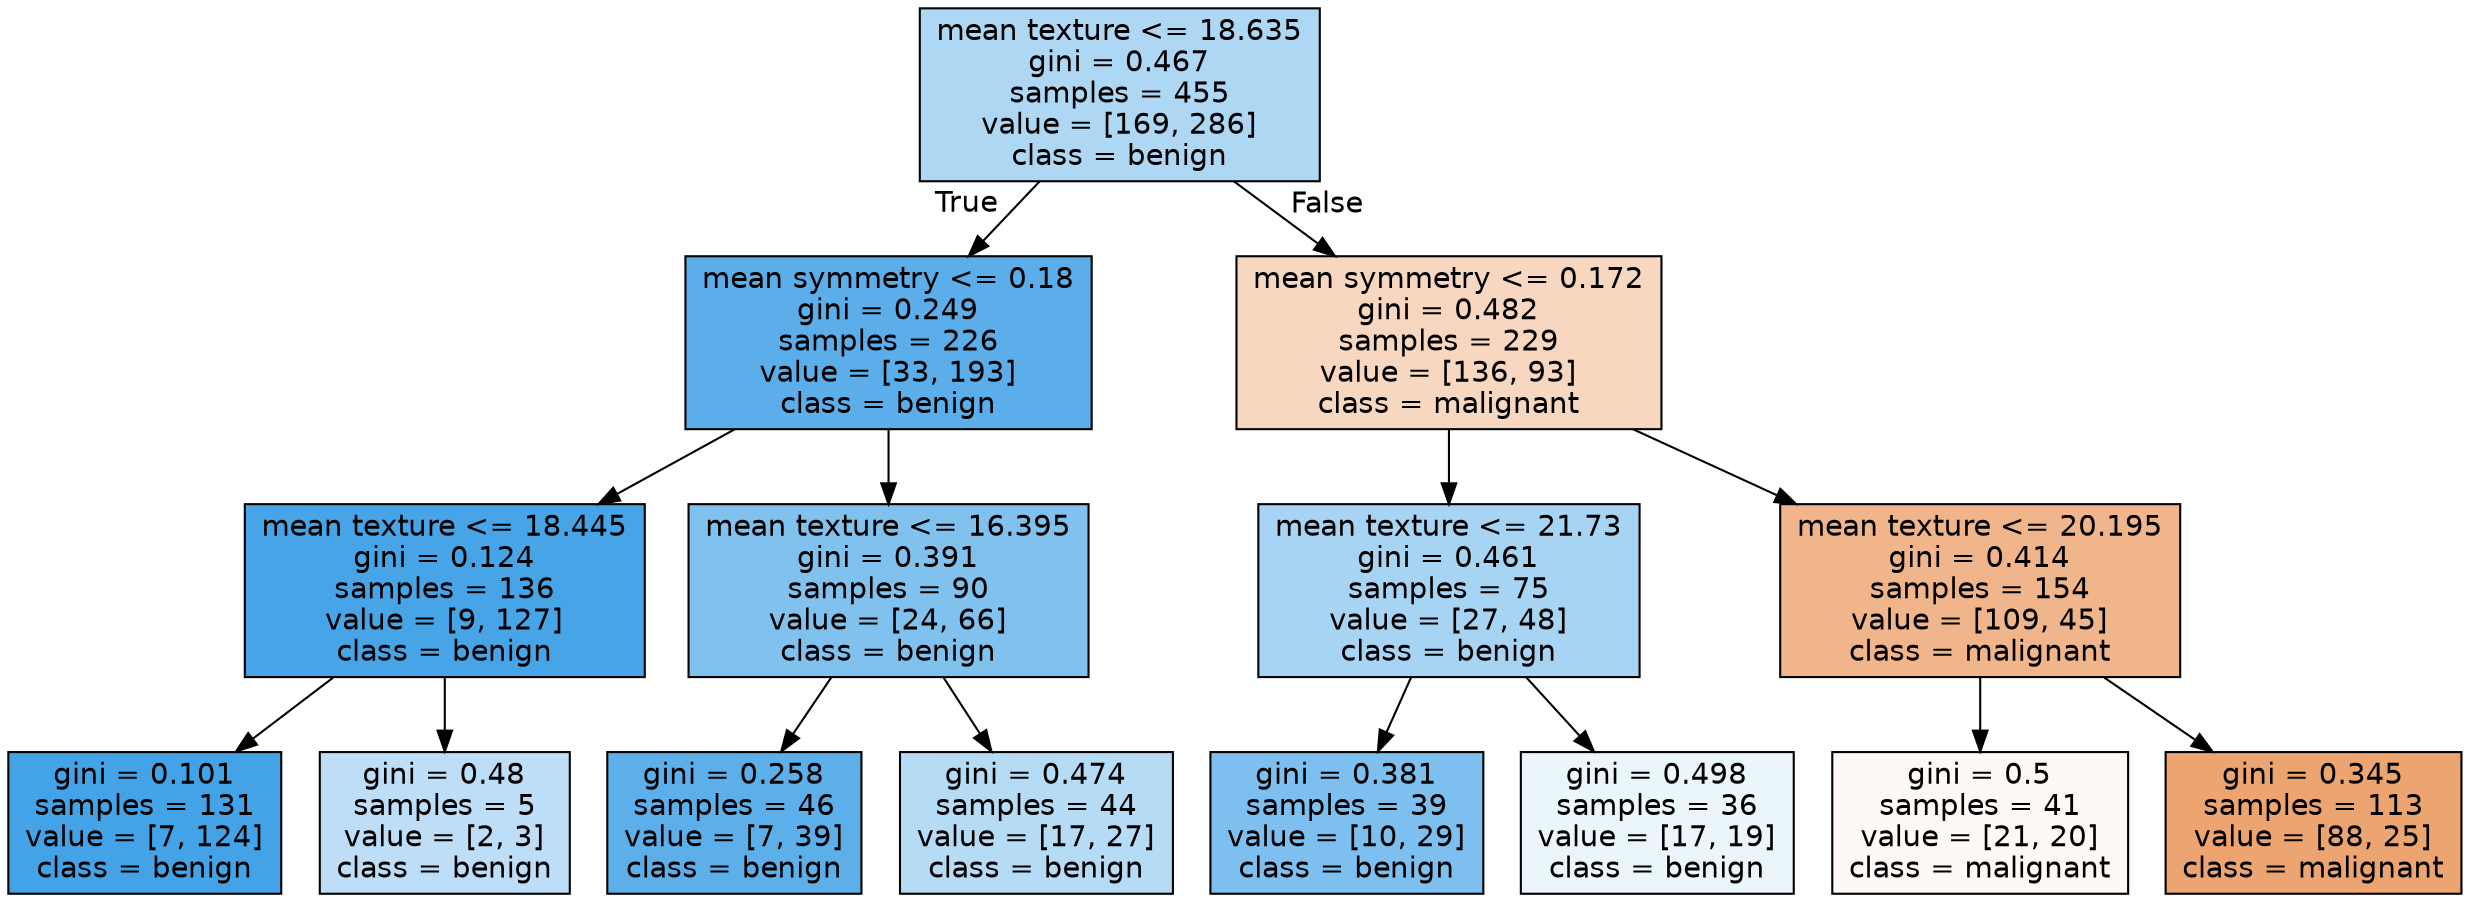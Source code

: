 digraph Tree {
node [shape=box, style="filled", color="black", fontname="helvetica"] ;
edge [fontname="helvetica"] ;
0 [label="mean texture <= 18.635\ngini = 0.467\nsamples = 455\nvalue = [169, 286]\nclass = benign", fillcolor="#aed7f4"] ;
1 [label="mean symmetry <= 0.18\ngini = 0.249\nsamples = 226\nvalue = [33, 193]\nclass = benign", fillcolor="#5baee9"] ;
0 -> 1 [labeldistance=2.5, labelangle=45, headlabel="True"] ;
2 [label="mean texture <= 18.445\ngini = 0.124\nsamples = 136\nvalue = [9, 127]\nclass = benign", fillcolor="#47a4e7"] ;
1 -> 2 ;
3 [label="gini = 0.101\nsamples = 131\nvalue = [7, 124]\nclass = benign", fillcolor="#44a3e6"] ;
2 -> 3 ;
4 [label="gini = 0.48\nsamples = 5\nvalue = [2, 3]\nclass = benign", fillcolor="#bddef6"] ;
2 -> 4 ;
5 [label="mean texture <= 16.395\ngini = 0.391\nsamples = 90\nvalue = [24, 66]\nclass = benign", fillcolor="#81c1ee"] ;
1 -> 5 ;
6 [label="gini = 0.258\nsamples = 46\nvalue = [7, 39]\nclass = benign", fillcolor="#5dafea"] ;
5 -> 6 ;
7 [label="gini = 0.474\nsamples = 44\nvalue = [17, 27]\nclass = benign", fillcolor="#b6dbf5"] ;
5 -> 7 ;
8 [label="mean symmetry <= 0.172\ngini = 0.482\nsamples = 229\nvalue = [136, 93]\nclass = malignant", fillcolor="#f7d7c0"] ;
0 -> 8 [labeldistance=2.5, labelangle=-45, headlabel="False"] ;
9 [label="mean texture <= 21.73\ngini = 0.461\nsamples = 75\nvalue = [27, 48]\nclass = benign", fillcolor="#a8d4f4"] ;
8 -> 9 ;
10 [label="gini = 0.381\nsamples = 39\nvalue = [10, 29]\nclass = benign", fillcolor="#7dbfee"] ;
9 -> 10 ;
11 [label="gini = 0.498\nsamples = 36\nvalue = [17, 19]\nclass = benign", fillcolor="#eaf5fc"] ;
9 -> 11 ;
12 [label="mean texture <= 20.195\ngini = 0.414\nsamples = 154\nvalue = [109, 45]\nclass = malignant", fillcolor="#f0b58b"] ;
8 -> 12 ;
13 [label="gini = 0.5\nsamples = 41\nvalue = [21, 20]\nclass = malignant", fillcolor="#fef9f6"] ;
12 -> 13 ;
14 [label="gini = 0.345\nsamples = 113\nvalue = [88, 25]\nclass = malignant", fillcolor="#eca571"] ;
12 -> 14 ;
}